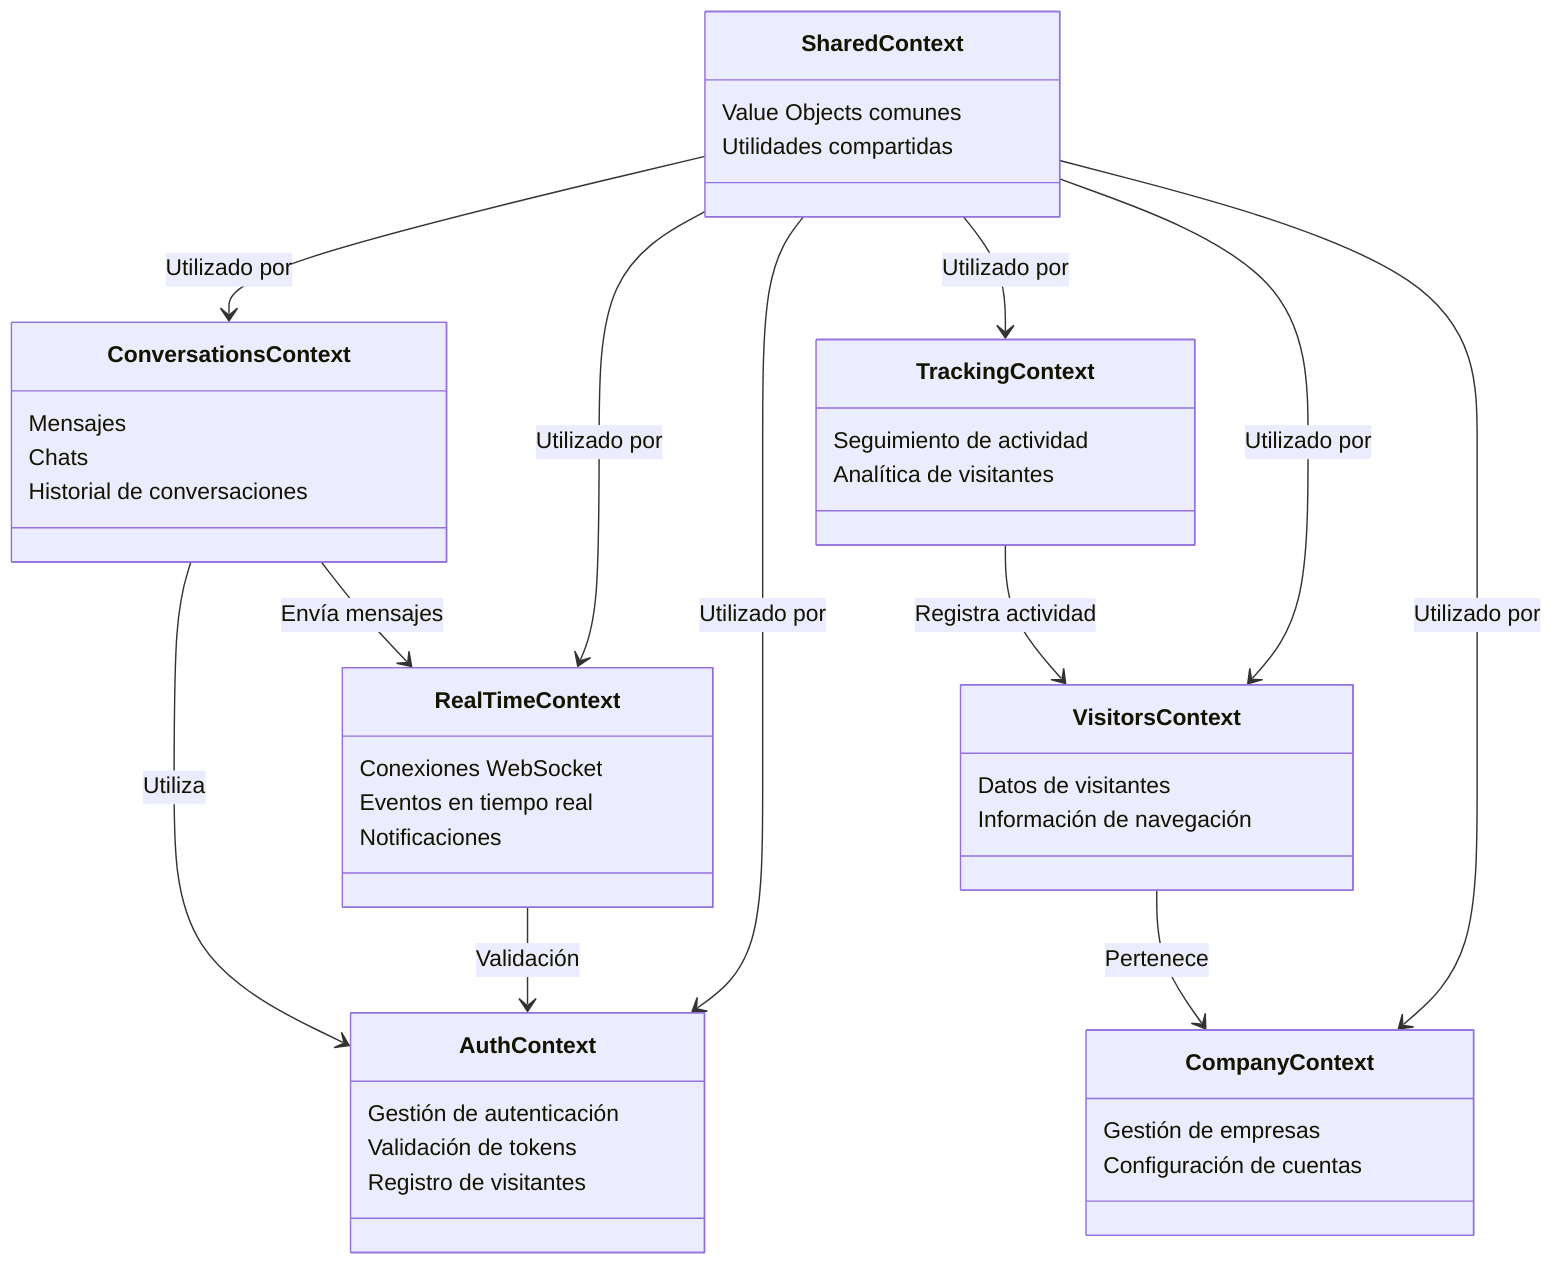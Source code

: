 classDiagram
    class AuthContext {
        Gestión de autenticación
        Validación de tokens
        Registro de visitantes
    }
    
    class CompanyContext {
        Gestión de empresas
        Configuración de cuentas
    }
    
    class ConversationsContext {
        Mensajes
        Chats
        Historial de conversaciones
    }
    
    class RealTimeContext {
        Conexiones WebSocket
        Eventos en tiempo real
        Notificaciones
    }
    
    class TrackingContext {
        Seguimiento de actividad
        Analítica de visitantes
    }
    
    class VisitorsContext {
        Datos de visitantes
        Información de navegación
    }
    
    class SharedContext {
        Value Objects comunes
        Utilidades compartidas
    }
    
    ConversationsContext --> AuthContext: Utiliza
    RealTimeContext --> AuthContext: Validación
    TrackingContext --> VisitorsContext: Registra actividad
    ConversationsContext --> RealTimeContext: Envía mensajes
    VisitorsContext --> CompanyContext: Pertenece
    
    SharedContext --> AuthContext: Utilizado por
    SharedContext --> CompanyContext: Utilizado por
    SharedContext --> ConversationsContext: Utilizado por
    SharedContext --> RealTimeContext: Utilizado por
    SharedContext --> TrackingContext: Utilizado por
    SharedContext --> VisitorsContext: Utilizado por